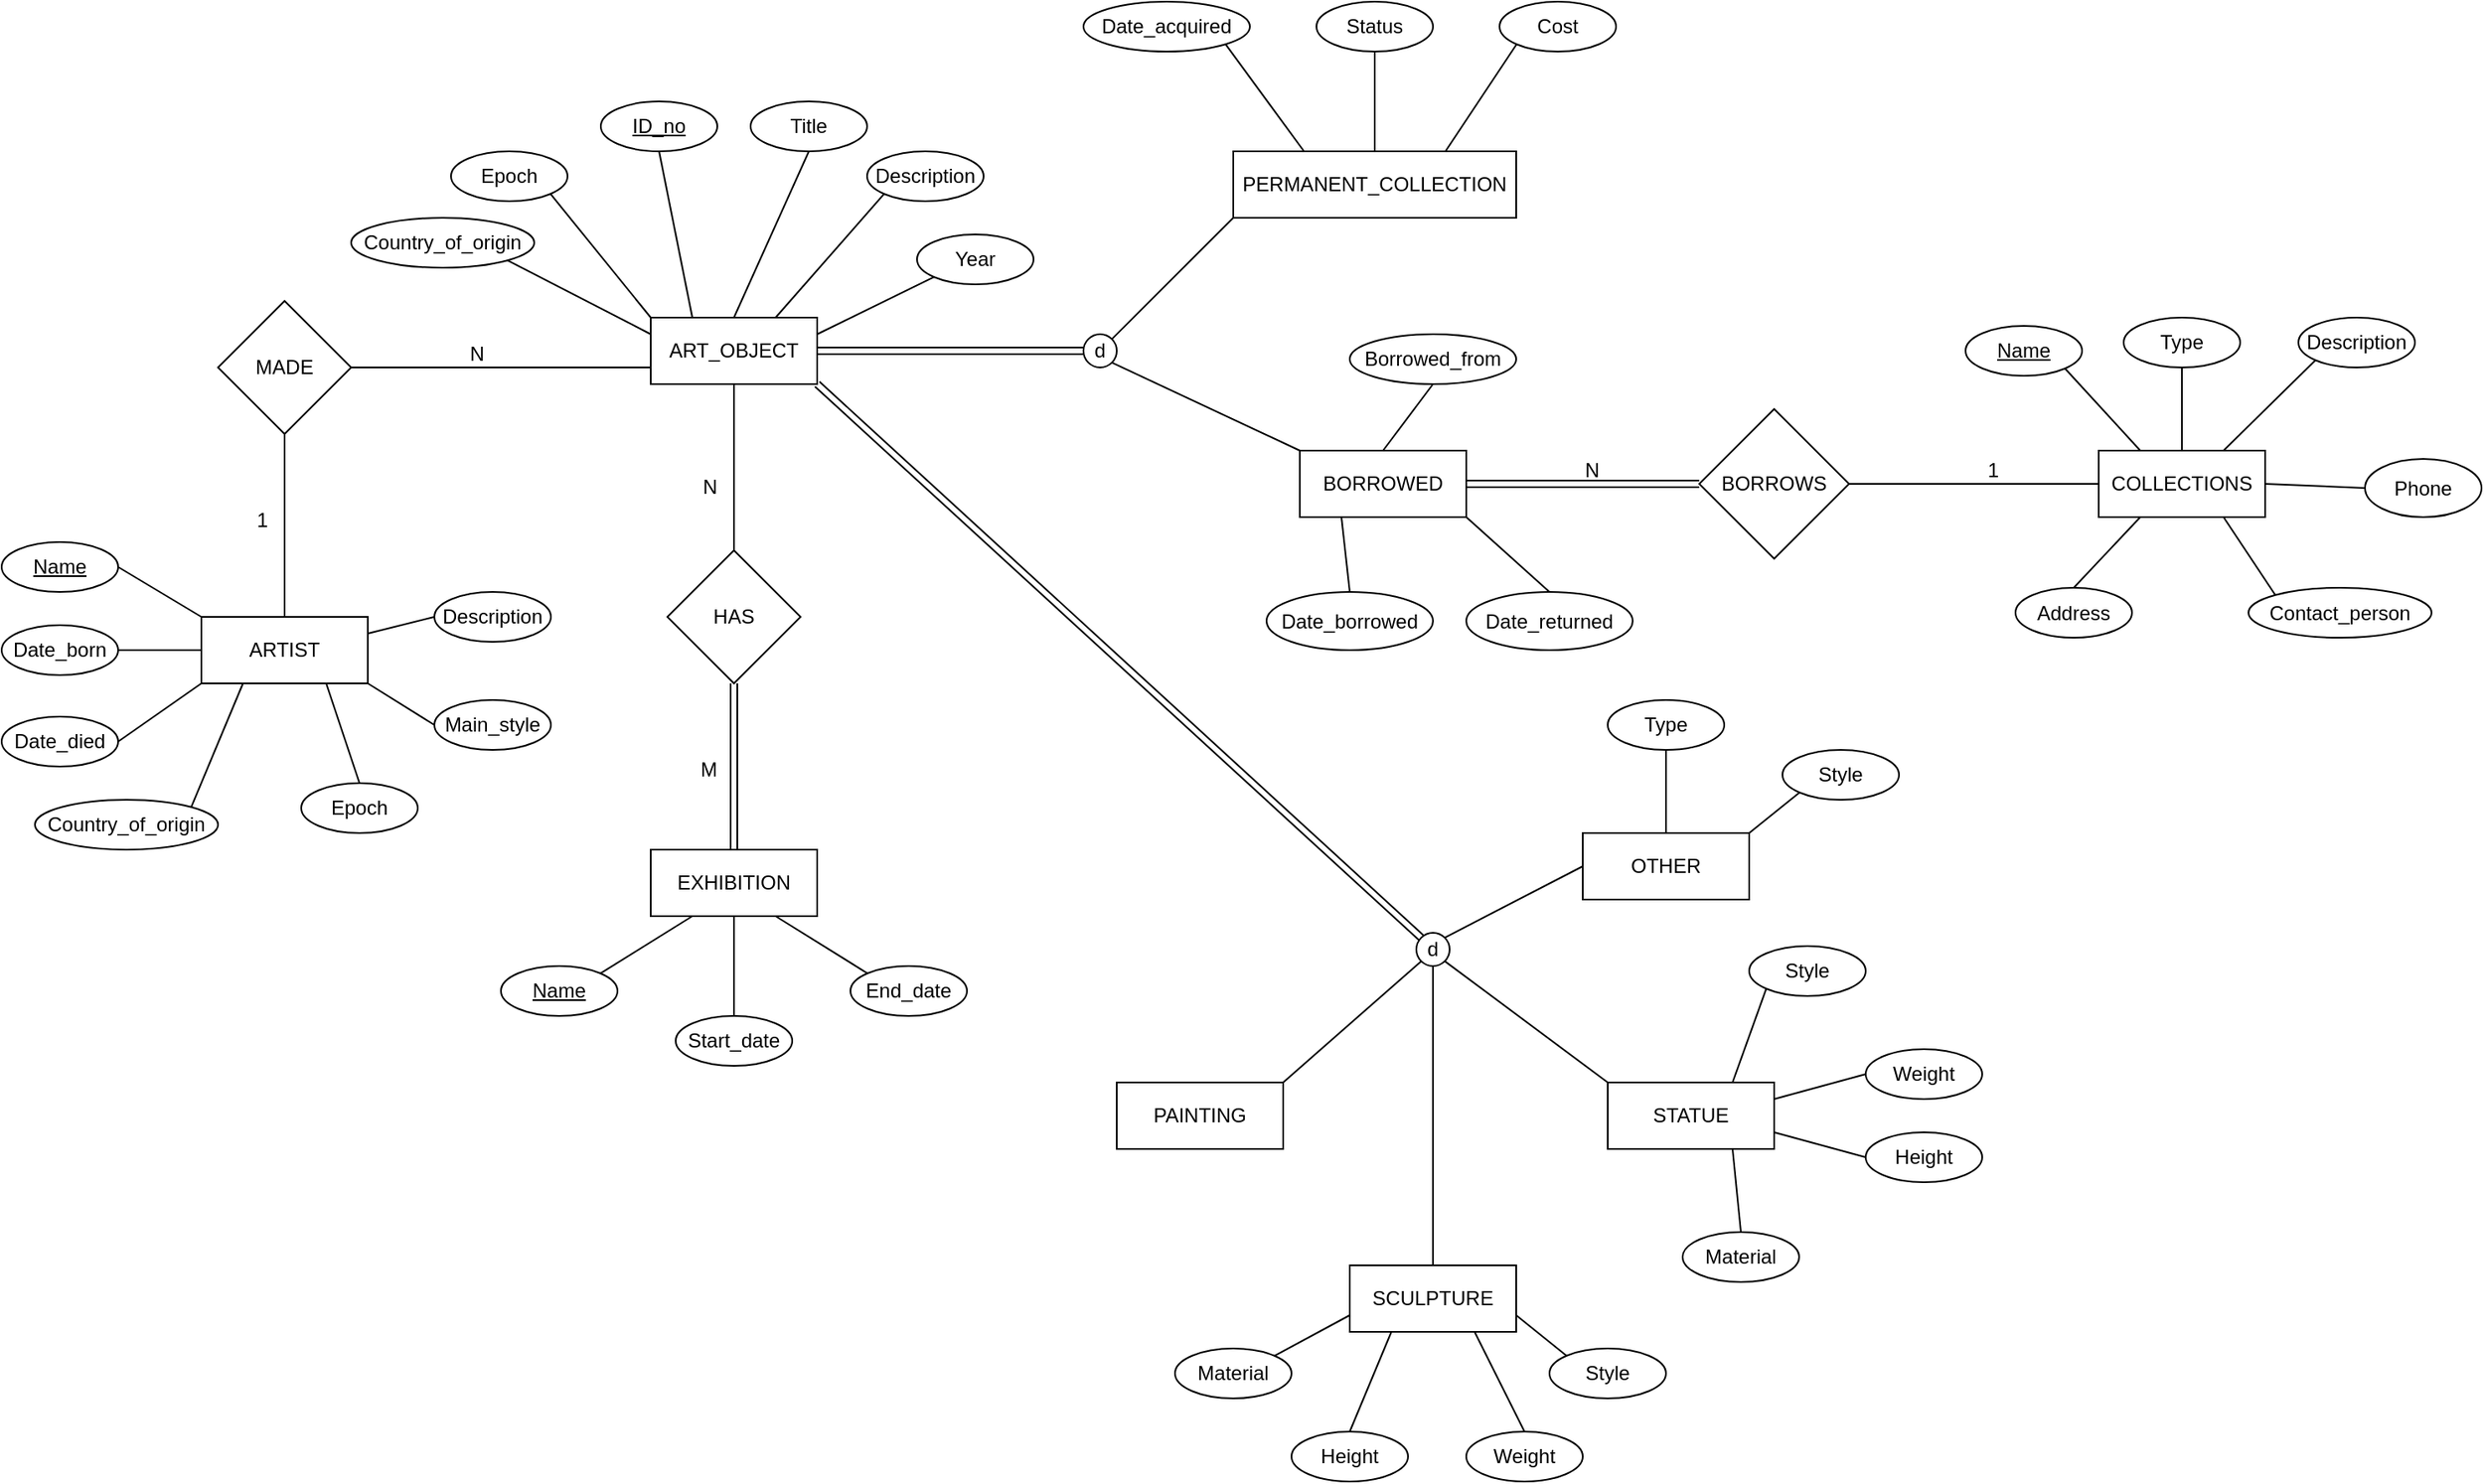 <mxfile>
    <diagram id="F1-E8T4RD7VsMiOD42gL" name="Page-1">
        <mxGraphModel dx="545" dy="332" grid="1" gridSize="10" guides="1" tooltips="1" connect="1" arrows="1" fold="1" page="1" pageScale="1.5" pageWidth="1100" pageHeight="850" math="0" shadow="0">
            <root>
                <mxCell id="0"/>
                <mxCell id="1" parent="0"/>
                <mxCell id="2" value="ART_OBJECT" style="whiteSpace=wrap;html=1;align=center;" vertex="1" parent="1">
                    <mxGeometry x="410" y="260" width="100" height="40" as="geometry"/>
                </mxCell>
                <mxCell id="3" value="ID_no" style="ellipse;whiteSpace=wrap;html=1;align=center;fontStyle=4;" vertex="1" parent="1">
                    <mxGeometry x="380" y="130" width="70" height="30" as="geometry"/>
                </mxCell>
                <mxCell id="4" value="Title" style="ellipse;whiteSpace=wrap;html=1;align=center;" vertex="1" parent="1">
                    <mxGeometry x="470" y="130" width="70" height="30" as="geometry"/>
                </mxCell>
                <mxCell id="5" value="Description" style="ellipse;whiteSpace=wrap;html=1;align=center;" vertex="1" parent="1">
                    <mxGeometry x="540" y="160" width="70" height="30" as="geometry"/>
                </mxCell>
                <mxCell id="6" value="Year" style="ellipse;whiteSpace=wrap;html=1;align=center;" vertex="1" parent="1">
                    <mxGeometry x="570" y="210" width="70" height="30" as="geometry"/>
                </mxCell>
                <mxCell id="7" value="Epoch" style="ellipse;whiteSpace=wrap;html=1;align=center;" vertex="1" parent="1">
                    <mxGeometry x="290" y="160" width="70" height="30" as="geometry"/>
                </mxCell>
                <mxCell id="8" value="Country_of_origin" style="ellipse;whiteSpace=wrap;html=1;align=center;" vertex="1" parent="1">
                    <mxGeometry x="230" y="200" width="110" height="30" as="geometry"/>
                </mxCell>
                <mxCell id="9" value="" style="endArrow=none;html=1;rounded=0;exitX=0.5;exitY=1;exitDx=0;exitDy=0;entryX=0.5;entryY=0;entryDx=0;entryDy=0;" edge="1" parent="1" source="4" target="2">
                    <mxGeometry relative="1" as="geometry">
                        <mxPoint x="390" y="250" as="sourcePoint"/>
                        <mxPoint x="550" y="250" as="targetPoint"/>
                    </mxGeometry>
                </mxCell>
                <mxCell id="10" value="" style="endArrow=none;html=1;rounded=0;exitX=0;exitY=1;exitDx=0;exitDy=0;entryX=0.75;entryY=0;entryDx=0;entryDy=0;" edge="1" parent="1" source="5" target="2">
                    <mxGeometry relative="1" as="geometry">
                        <mxPoint x="465" y="160" as="sourcePoint"/>
                        <mxPoint x="470" y="270" as="targetPoint"/>
                    </mxGeometry>
                </mxCell>
                <mxCell id="11" value="" style="endArrow=none;html=1;rounded=0;exitX=0;exitY=1;exitDx=0;exitDy=0;entryX=1;entryY=0.25;entryDx=0;entryDy=0;" edge="1" parent="1" source="6" target="2">
                    <mxGeometry relative="1" as="geometry">
                        <mxPoint x="510.196" y="195.583" as="sourcePoint"/>
                        <mxPoint x="495" y="270" as="targetPoint"/>
                    </mxGeometry>
                </mxCell>
                <mxCell id="12" value="" style="endArrow=none;html=1;rounded=0;exitX=0.5;exitY=1;exitDx=0;exitDy=0;entryX=0.25;entryY=0;entryDx=0;entryDy=0;" edge="1" parent="1" source="3" target="2">
                    <mxGeometry relative="1" as="geometry">
                        <mxPoint x="520.196" y="205.583" as="sourcePoint"/>
                        <mxPoint x="505" y="280" as="targetPoint"/>
                    </mxGeometry>
                </mxCell>
                <mxCell id="13" value="" style="endArrow=none;html=1;rounded=0;exitX=1;exitY=1;exitDx=0;exitDy=0;entryX=0;entryY=0;entryDx=0;entryDy=0;" edge="1" parent="1" source="7" target="2">
                    <mxGeometry relative="1" as="geometry">
                        <mxPoint x="530.196" y="215.583" as="sourcePoint"/>
                        <mxPoint x="515" y="290" as="targetPoint"/>
                    </mxGeometry>
                </mxCell>
                <mxCell id="14" value="" style="endArrow=none;html=1;rounded=0;exitX=1;exitY=1;exitDx=0;exitDy=0;entryX=0;entryY=0.25;entryDx=0;entryDy=0;" edge="1" parent="1" source="8" target="2">
                    <mxGeometry relative="1" as="geometry">
                        <mxPoint x="380.0" y="225" as="sourcePoint"/>
                        <mxPoint x="420" y="270" as="targetPoint"/>
                    </mxGeometry>
                </mxCell>
                <mxCell id="15" value="MADE" style="shape=rhombus;perimeter=rhombusPerimeter;whiteSpace=wrap;html=1;align=center;" vertex="1" parent="1">
                    <mxGeometry x="150" y="250" width="80" height="80" as="geometry"/>
                </mxCell>
                <mxCell id="17" value="" style="endArrow=none;html=1;rounded=0;entryX=0;entryY=0.75;entryDx=0;entryDy=0;exitX=1;exitY=0.5;exitDx=0;exitDy=0;" edge="1" parent="1" source="15" target="2">
                    <mxGeometry relative="1" as="geometry">
                        <mxPoint x="240" y="330" as="sourcePoint"/>
                        <mxPoint x="400" y="330" as="targetPoint"/>
                    </mxGeometry>
                </mxCell>
                <mxCell id="18" value="N" style="resizable=0;html=1;align=right;verticalAlign=bottom;" connectable="0" vertex="1" parent="17">
                    <mxGeometry x="1" relative="1" as="geometry">
                        <mxPoint x="-100" as="offset"/>
                    </mxGeometry>
                </mxCell>
                <mxCell id="20" value="ARTIST" style="whiteSpace=wrap;html=1;align=center;" vertex="1" parent="1">
                    <mxGeometry x="140" y="440" width="100" height="40" as="geometry"/>
                </mxCell>
                <mxCell id="21" value="" style="endArrow=none;html=1;rounded=0;exitX=0.5;exitY=1;exitDx=0;exitDy=0;entryX=0.5;entryY=0;entryDx=0;entryDy=0;" edge="1" parent="1" source="15" target="20">
                    <mxGeometry relative="1" as="geometry">
                        <mxPoint x="170" y="380" as="sourcePoint"/>
                        <mxPoint x="330" y="380" as="targetPoint"/>
                    </mxGeometry>
                </mxCell>
                <mxCell id="22" value="1" style="resizable=0;html=1;align=right;verticalAlign=bottom;" connectable="0" vertex="1" parent="21">
                    <mxGeometry x="1" relative="1" as="geometry">
                        <mxPoint x="-10" y="-50" as="offset"/>
                    </mxGeometry>
                </mxCell>
                <mxCell id="23" value="Name" style="ellipse;whiteSpace=wrap;html=1;align=center;fontStyle=4;" vertex="1" parent="1">
                    <mxGeometry x="20" y="395" width="70" height="30" as="geometry"/>
                </mxCell>
                <mxCell id="24" value="Date_born" style="ellipse;whiteSpace=wrap;html=1;align=center;" vertex="1" parent="1">
                    <mxGeometry x="20" y="445" width="70" height="30" as="geometry"/>
                </mxCell>
                <mxCell id="25" value="Date_died" style="ellipse;whiteSpace=wrap;html=1;align=center;" vertex="1" parent="1">
                    <mxGeometry x="20" y="500" width="70" height="30" as="geometry"/>
                </mxCell>
                <mxCell id="26" value="Country_of_origin" style="ellipse;whiteSpace=wrap;html=1;align=center;" vertex="1" parent="1">
                    <mxGeometry x="40" y="550" width="110" height="30" as="geometry"/>
                </mxCell>
                <mxCell id="27" value="Epoch" style="ellipse;whiteSpace=wrap;html=1;align=center;" vertex="1" parent="1">
                    <mxGeometry x="200" y="540" width="70" height="30" as="geometry"/>
                </mxCell>
                <mxCell id="28" value="Main_style" style="ellipse;whiteSpace=wrap;html=1;align=center;" vertex="1" parent="1">
                    <mxGeometry x="280" y="490" width="70" height="30" as="geometry"/>
                </mxCell>
                <mxCell id="29" value="Description" style="ellipse;whiteSpace=wrap;html=1;align=center;" vertex="1" parent="1">
                    <mxGeometry x="280" y="425" width="70" height="30" as="geometry"/>
                </mxCell>
                <mxCell id="30" value="" style="endArrow=none;html=1;rounded=0;exitX=1;exitY=0.5;exitDx=0;exitDy=0;entryX=0;entryY=0;entryDx=0;entryDy=0;" edge="1" parent="1" source="23" target="20">
                    <mxGeometry relative="1" as="geometry">
                        <mxPoint x="210" y="470" as="sourcePoint"/>
                        <mxPoint x="370" y="470" as="targetPoint"/>
                    </mxGeometry>
                </mxCell>
                <mxCell id="31" value="" style="endArrow=none;html=1;rounded=0;exitX=1;exitY=0.5;exitDx=0;exitDy=0;entryX=0;entryY=0.5;entryDx=0;entryDy=0;" edge="1" parent="1" source="24" target="20">
                    <mxGeometry relative="1" as="geometry">
                        <mxPoint x="100" y="420" as="sourcePoint"/>
                        <mxPoint x="150" y="450" as="targetPoint"/>
                    </mxGeometry>
                </mxCell>
                <mxCell id="32" value="" style="endArrow=none;html=1;rounded=0;entryX=0;entryY=1;entryDx=0;entryDy=0;exitX=1;exitY=0.5;exitDx=0;exitDy=0;" edge="1" parent="1" source="25" target="20">
                    <mxGeometry relative="1" as="geometry">
                        <mxPoint x="100" y="490" as="sourcePoint"/>
                        <mxPoint x="150" y="470" as="targetPoint"/>
                    </mxGeometry>
                </mxCell>
                <mxCell id="33" value="" style="endArrow=none;html=1;rounded=0;entryX=0.25;entryY=1;entryDx=0;entryDy=0;exitX=1;exitY=0;exitDx=0;exitDy=0;" edge="1" parent="1" source="26" target="20">
                    <mxGeometry relative="1" as="geometry">
                        <mxPoint x="100" y="525" as="sourcePoint"/>
                        <mxPoint x="150" y="490" as="targetPoint"/>
                    </mxGeometry>
                </mxCell>
                <mxCell id="34" value="" style="endArrow=none;html=1;rounded=0;entryX=0.75;entryY=1;entryDx=0;entryDy=0;exitX=0.5;exitY=0;exitDx=0;exitDy=0;" edge="1" parent="1" source="27" target="20">
                    <mxGeometry relative="1" as="geometry">
                        <mxPoint x="144.044" y="564.435" as="sourcePoint"/>
                        <mxPoint x="175" y="490" as="targetPoint"/>
                    </mxGeometry>
                </mxCell>
                <mxCell id="35" value="" style="endArrow=none;html=1;rounded=0;entryX=1;entryY=1;entryDx=0;entryDy=0;exitX=0;exitY=0.5;exitDx=0;exitDy=0;" edge="1" parent="1" source="28" target="20">
                    <mxGeometry relative="1" as="geometry">
                        <mxPoint x="245" y="550" as="sourcePoint"/>
                        <mxPoint x="225" y="490" as="targetPoint"/>
                    </mxGeometry>
                </mxCell>
                <mxCell id="36" value="" style="endArrow=none;html=1;rounded=0;entryX=1;entryY=0.25;entryDx=0;entryDy=0;exitX=0;exitY=0.5;exitDx=0;exitDy=0;" edge="1" parent="1" source="29" target="20">
                    <mxGeometry relative="1" as="geometry">
                        <mxPoint x="290" y="515" as="sourcePoint"/>
                        <mxPoint x="250" y="490" as="targetPoint"/>
                    </mxGeometry>
                </mxCell>
                <mxCell id="37" value="HAS" style="shape=rhombus;perimeter=rhombusPerimeter;whiteSpace=wrap;html=1;align=center;" vertex="1" parent="1">
                    <mxGeometry x="420" y="400" width="80" height="80" as="geometry"/>
                </mxCell>
                <mxCell id="38" value="" style="endArrow=none;html=1;rounded=0;entryX=0.5;entryY=1;entryDx=0;entryDy=0;exitX=0.5;exitY=0;exitDx=0;exitDy=0;" edge="1" parent="1" source="37" target="2">
                    <mxGeometry relative="1" as="geometry">
                        <mxPoint x="450" y="410" as="sourcePoint"/>
                        <mxPoint x="610" y="410" as="targetPoint"/>
                    </mxGeometry>
                </mxCell>
                <mxCell id="39" value="N" style="resizable=0;html=1;align=right;verticalAlign=bottom;" connectable="0" vertex="1" parent="38">
                    <mxGeometry x="1" relative="1" as="geometry">
                        <mxPoint x="-10" y="70" as="offset"/>
                    </mxGeometry>
                </mxCell>
                <mxCell id="42" value="" style="shape=link;html=1;rounded=0;exitX=0.5;exitY=1;exitDx=0;exitDy=0;" edge="1" parent="1" source="37">
                    <mxGeometry relative="1" as="geometry">
                        <mxPoint x="460" y="560" as="sourcePoint"/>
                        <mxPoint x="460" y="580" as="targetPoint"/>
                    </mxGeometry>
                </mxCell>
                <mxCell id="43" value="M" style="resizable=0;html=1;align=right;verticalAlign=bottom;" connectable="0" vertex="1" parent="42">
                    <mxGeometry x="1" relative="1" as="geometry">
                        <mxPoint x="-10" y="-40" as="offset"/>
                    </mxGeometry>
                </mxCell>
                <mxCell id="45" value="EXHIBITION" style="whiteSpace=wrap;html=1;align=center;" vertex="1" parent="1">
                    <mxGeometry x="410" y="580" width="100" height="40" as="geometry"/>
                </mxCell>
                <mxCell id="46" value="Name" style="ellipse;whiteSpace=wrap;html=1;align=center;fontStyle=4;" vertex="1" parent="1">
                    <mxGeometry x="320" y="650" width="70" height="30" as="geometry"/>
                </mxCell>
                <mxCell id="47" value="Start_date" style="ellipse;whiteSpace=wrap;html=1;align=center;" vertex="1" parent="1">
                    <mxGeometry x="425" y="680" width="70" height="30" as="geometry"/>
                </mxCell>
                <mxCell id="48" value="End_date" style="ellipse;whiteSpace=wrap;html=1;align=center;" vertex="1" parent="1">
                    <mxGeometry x="530" y="650" width="70" height="30" as="geometry"/>
                </mxCell>
                <mxCell id="50" value="" style="endArrow=none;html=1;rounded=0;exitX=0.5;exitY=1;exitDx=0;exitDy=0;entryX=0.5;entryY=0;entryDx=0;entryDy=0;" edge="1" parent="1" source="45" target="47">
                    <mxGeometry relative="1" as="geometry">
                        <mxPoint x="500" y="640" as="sourcePoint"/>
                        <mxPoint x="660" y="640" as="targetPoint"/>
                    </mxGeometry>
                </mxCell>
                <mxCell id="51" value="" style="endArrow=none;html=1;rounded=0;exitX=0.75;exitY=1;exitDx=0;exitDy=0;entryX=0;entryY=0;entryDx=0;entryDy=0;" edge="1" parent="1" source="45" target="48">
                    <mxGeometry relative="1" as="geometry">
                        <mxPoint x="470" y="630" as="sourcePoint"/>
                        <mxPoint x="470" y="690" as="targetPoint"/>
                    </mxGeometry>
                </mxCell>
                <mxCell id="52" value="" style="endArrow=none;html=1;rounded=0;exitX=0.25;exitY=1;exitDx=0;exitDy=0;entryX=1;entryY=0;entryDx=0;entryDy=0;" edge="1" parent="1" source="45" target="46">
                    <mxGeometry relative="1" as="geometry">
                        <mxPoint x="495" y="630" as="sourcePoint"/>
                        <mxPoint x="550.175" y="664.426" as="targetPoint"/>
                    </mxGeometry>
                </mxCell>
                <mxCell id="53" value="d" style="ellipse;whiteSpace=wrap;html=1;align=center;" vertex="1" parent="1">
                    <mxGeometry x="670" y="270" width="20" height="20" as="geometry"/>
                </mxCell>
                <mxCell id="56" value="" style="shape=link;html=1;rounded=0;exitX=1;exitY=0.5;exitDx=0;exitDy=0;entryX=0;entryY=0.5;entryDx=0;entryDy=0;" edge="1" parent="1" source="2" target="53">
                    <mxGeometry relative="1" as="geometry">
                        <mxPoint x="670" y="240" as="sourcePoint"/>
                        <mxPoint x="830" y="240" as="targetPoint"/>
                    </mxGeometry>
                </mxCell>
                <mxCell id="58" value="PERMANENT_COLLECTION" style="whiteSpace=wrap;html=1;align=center;" vertex="1" parent="1">
                    <mxGeometry x="760" y="160" width="170" height="40" as="geometry"/>
                </mxCell>
                <mxCell id="59" value="Date_acquired" style="ellipse;whiteSpace=wrap;html=1;align=center;" vertex="1" parent="1">
                    <mxGeometry x="670" y="70" width="100" height="30" as="geometry"/>
                </mxCell>
                <mxCell id="60" value="Status" style="ellipse;whiteSpace=wrap;html=1;align=center;" vertex="1" parent="1">
                    <mxGeometry x="810" y="70" width="70" height="30" as="geometry"/>
                </mxCell>
                <mxCell id="61" value="Cost" style="ellipse;whiteSpace=wrap;html=1;align=center;" vertex="1" parent="1">
                    <mxGeometry x="920" y="70" width="70" height="30" as="geometry"/>
                </mxCell>
                <mxCell id="62" value="" style="endArrow=none;html=1;rounded=0;exitX=1;exitY=1;exitDx=0;exitDy=0;entryX=0.25;entryY=0;entryDx=0;entryDy=0;" edge="1" parent="1" source="59" target="58">
                    <mxGeometry relative="1" as="geometry">
                        <mxPoint x="800" y="150" as="sourcePoint"/>
                        <mxPoint x="960" y="150" as="targetPoint"/>
                    </mxGeometry>
                </mxCell>
                <mxCell id="63" value="" style="endArrow=none;html=1;rounded=0;exitX=0.5;exitY=1;exitDx=0;exitDy=0;entryX=0.5;entryY=0;entryDx=0;entryDy=0;" edge="1" parent="1" source="60" target="58">
                    <mxGeometry relative="1" as="geometry">
                        <mxPoint x="765.432" y="105.584" as="sourcePoint"/>
                        <mxPoint x="812.5" y="170" as="targetPoint"/>
                    </mxGeometry>
                </mxCell>
                <mxCell id="64" value="" style="endArrow=none;html=1;rounded=0;exitX=0;exitY=1;exitDx=0;exitDy=0;entryX=0.75;entryY=0;entryDx=0;entryDy=0;" edge="1" parent="1" source="61" target="58">
                    <mxGeometry relative="1" as="geometry">
                        <mxPoint x="855" y="110" as="sourcePoint"/>
                        <mxPoint x="855" y="170" as="targetPoint"/>
                    </mxGeometry>
                </mxCell>
                <mxCell id="65" value="" style="endArrow=none;html=1;rounded=0;exitX=1;exitY=0;exitDx=0;exitDy=0;entryX=0;entryY=1;entryDx=0;entryDy=0;" edge="1" parent="1" source="53" target="58">
                    <mxGeometry relative="1" as="geometry">
                        <mxPoint x="760" y="210" as="sourcePoint"/>
                        <mxPoint x="920" y="210" as="targetPoint"/>
                    </mxGeometry>
                </mxCell>
                <mxCell id="66" value="BORROWED" style="whiteSpace=wrap;html=1;align=center;" vertex="1" parent="1">
                    <mxGeometry x="800" y="340" width="100" height="40" as="geometry"/>
                </mxCell>
                <mxCell id="67" value="" style="endArrow=none;html=1;rounded=0;exitX=1;exitY=1;exitDx=0;exitDy=0;entryX=0;entryY=0;entryDx=0;entryDy=0;" edge="1" parent="1" source="53" target="66">
                    <mxGeometry relative="1" as="geometry">
                        <mxPoint x="697.071" y="282.929" as="sourcePoint"/>
                        <mxPoint x="770" y="210" as="targetPoint"/>
                    </mxGeometry>
                </mxCell>
                <mxCell id="69" value="Borrowed_from" style="ellipse;whiteSpace=wrap;html=1;align=center;" vertex="1" parent="1">
                    <mxGeometry x="830" y="270" width="100" height="30" as="geometry"/>
                </mxCell>
                <mxCell id="70" value="Date_borrowed" style="ellipse;whiteSpace=wrap;html=1;align=center;" vertex="1" parent="1">
                    <mxGeometry x="780" y="425" width="100" height="35" as="geometry"/>
                </mxCell>
                <mxCell id="71" value="Date_returned" style="ellipse;whiteSpace=wrap;html=1;align=center;" vertex="1" parent="1">
                    <mxGeometry x="900" y="425" width="100" height="35" as="geometry"/>
                </mxCell>
                <mxCell id="72" value="" style="endArrow=none;html=1;rounded=0;exitX=0.5;exitY=1;exitDx=0;exitDy=0;entryX=0.5;entryY=0;entryDx=0;entryDy=0;" edge="1" parent="1" source="69" target="66">
                    <mxGeometry relative="1" as="geometry">
                        <mxPoint x="820" y="340" as="sourcePoint"/>
                        <mxPoint x="980" y="340" as="targetPoint"/>
                    </mxGeometry>
                </mxCell>
                <mxCell id="73" value="" style="endArrow=none;html=1;rounded=0;exitX=0.25;exitY=1;exitDx=0;exitDy=0;entryX=0.5;entryY=0;entryDx=0;entryDy=0;" edge="1" parent="1" source="66" target="70">
                    <mxGeometry relative="1" as="geometry">
                        <mxPoint x="890" y="310" as="sourcePoint"/>
                        <mxPoint x="860" y="350" as="targetPoint"/>
                    </mxGeometry>
                </mxCell>
                <mxCell id="74" value="" style="endArrow=none;html=1;rounded=0;exitX=1;exitY=1;exitDx=0;exitDy=0;entryX=0.5;entryY=0;entryDx=0;entryDy=0;" edge="1" parent="1" source="66" target="71">
                    <mxGeometry relative="1" as="geometry">
                        <mxPoint x="835" y="390" as="sourcePoint"/>
                        <mxPoint x="790" y="430" as="targetPoint"/>
                    </mxGeometry>
                </mxCell>
                <mxCell id="77" value="BORROWS" style="shape=rhombus;perimeter=rhombusPerimeter;whiteSpace=wrap;html=1;align=center;" vertex="1" parent="1">
                    <mxGeometry x="1040" y="315" width="90" height="90" as="geometry"/>
                </mxCell>
                <mxCell id="78" value="" style="shape=link;html=1;rounded=0;exitX=1;exitY=0.5;exitDx=0;exitDy=0;entryX=0;entryY=0.5;entryDx=0;entryDy=0;" edge="1" parent="1" source="66" target="77">
                    <mxGeometry relative="1" as="geometry">
                        <mxPoint x="1130" y="315" as="sourcePoint"/>
                        <mxPoint x="1290" y="315" as="targetPoint"/>
                    </mxGeometry>
                </mxCell>
                <mxCell id="79" value="N" style="resizable=0;html=1;align=right;verticalAlign=bottom;" connectable="0" vertex="1" parent="78">
                    <mxGeometry x="1" relative="1" as="geometry">
                        <mxPoint x="-60" as="offset"/>
                    </mxGeometry>
                </mxCell>
                <mxCell id="80" value="COLLECTIONS" style="whiteSpace=wrap;html=1;align=center;" vertex="1" parent="1">
                    <mxGeometry x="1280" y="340" width="100" height="40" as="geometry"/>
                </mxCell>
                <mxCell id="81" value="" style="endArrow=none;html=1;rounded=0;entryX=0;entryY=0.5;entryDx=0;entryDy=0;exitX=1;exitY=0.5;exitDx=0;exitDy=0;" edge="1" parent="1" source="77" target="80">
                    <mxGeometry relative="1" as="geometry">
                        <mxPoint x="1150" y="380" as="sourcePoint"/>
                        <mxPoint x="1240" y="359.67" as="targetPoint"/>
                    </mxGeometry>
                </mxCell>
                <mxCell id="82" value="1" style="resizable=0;html=1;align=right;verticalAlign=bottom;" connectable="0" vertex="1" parent="81">
                    <mxGeometry x="1" relative="1" as="geometry">
                        <mxPoint x="-60" as="offset"/>
                    </mxGeometry>
                </mxCell>
                <mxCell id="83" value="Name" style="ellipse;whiteSpace=wrap;html=1;align=center;fontStyle=4;" vertex="1" parent="1">
                    <mxGeometry x="1200" y="265" width="70" height="30" as="geometry"/>
                </mxCell>
                <mxCell id="84" value="Type" style="ellipse;whiteSpace=wrap;html=1;align=center;" vertex="1" parent="1">
                    <mxGeometry x="1295" y="260" width="70" height="30" as="geometry"/>
                </mxCell>
                <mxCell id="85" value="Description" style="ellipse;whiteSpace=wrap;html=1;align=center;" vertex="1" parent="1">
                    <mxGeometry x="1400" y="260" width="70" height="30" as="geometry"/>
                </mxCell>
                <mxCell id="86" value="Phone" style="ellipse;whiteSpace=wrap;html=1;align=center;" vertex="1" parent="1">
                    <mxGeometry x="1440" y="345" width="70" height="35" as="geometry"/>
                </mxCell>
                <mxCell id="87" value="Contact_person" style="ellipse;whiteSpace=wrap;html=1;align=center;" vertex="1" parent="1">
                    <mxGeometry x="1370" y="422.5" width="110" height="30" as="geometry"/>
                </mxCell>
                <mxCell id="88" value="Address" style="ellipse;whiteSpace=wrap;html=1;align=center;" vertex="1" parent="1">
                    <mxGeometry x="1230" y="422.5" width="70" height="30" as="geometry"/>
                </mxCell>
                <mxCell id="89" value="" style="endArrow=none;html=1;rounded=0;exitX=1;exitY=1;exitDx=0;exitDy=0;entryX=0.25;entryY=0;entryDx=0;entryDy=0;" edge="1" parent="1" source="83" target="80">
                    <mxGeometry relative="1" as="geometry">
                        <mxPoint x="1250" y="380" as="sourcePoint"/>
                        <mxPoint x="1410" y="380" as="targetPoint"/>
                    </mxGeometry>
                </mxCell>
                <mxCell id="90" value="" style="endArrow=none;html=1;rounded=0;exitX=0.5;exitY=1;exitDx=0;exitDy=0;entryX=0.5;entryY=0;entryDx=0;entryDy=0;" edge="1" parent="1" source="84" target="80">
                    <mxGeometry relative="1" as="geometry">
                        <mxPoint x="1279.749" y="295.607" as="sourcePoint"/>
                        <mxPoint x="1315" y="350" as="targetPoint"/>
                    </mxGeometry>
                </mxCell>
                <mxCell id="91" value="" style="endArrow=none;html=1;rounded=0;exitX=0;exitY=1;exitDx=0;exitDy=0;entryX=0.75;entryY=0;entryDx=0;entryDy=0;" edge="1" parent="1" source="85" target="80">
                    <mxGeometry relative="1" as="geometry">
                        <mxPoint x="1345" y="300" as="sourcePoint"/>
                        <mxPoint x="1340" y="350" as="targetPoint"/>
                    </mxGeometry>
                </mxCell>
                <mxCell id="92" value="" style="endArrow=none;html=1;rounded=0;exitX=0;exitY=0.5;exitDx=0;exitDy=0;entryX=1;entryY=0.5;entryDx=0;entryDy=0;" edge="1" parent="1" source="86" target="80">
                    <mxGeometry relative="1" as="geometry">
                        <mxPoint x="1420.251" y="295.607" as="sourcePoint"/>
                        <mxPoint x="1365" y="350" as="targetPoint"/>
                    </mxGeometry>
                </mxCell>
                <mxCell id="93" value="" style="endArrow=none;html=1;rounded=0;exitX=0;exitY=0;exitDx=0;exitDy=0;entryX=0.75;entryY=1;entryDx=0;entryDy=0;" edge="1" parent="1" source="87" target="80">
                    <mxGeometry relative="1" as="geometry">
                        <mxPoint x="1450" y="372.5" as="sourcePoint"/>
                        <mxPoint x="1390" y="370" as="targetPoint"/>
                    </mxGeometry>
                </mxCell>
                <mxCell id="94" value="" style="endArrow=none;html=1;rounded=0;exitX=0.25;exitY=1;exitDx=0;exitDy=0;entryX=0.5;entryY=0;entryDx=0;entryDy=0;" edge="1" parent="1" source="80" target="88">
                    <mxGeometry relative="1" as="geometry">
                        <mxPoint x="1396.109" y="436.893" as="sourcePoint"/>
                        <mxPoint x="1365" y="390" as="targetPoint"/>
                    </mxGeometry>
                </mxCell>
                <mxCell id="95" value="d" style="ellipse;whiteSpace=wrap;html=1;align=center;" vertex="1" parent="1">
                    <mxGeometry x="870" y="630" width="20" height="20" as="geometry"/>
                </mxCell>
                <mxCell id="96" value="" style="shape=link;html=1;rounded=0;exitX=1;exitY=1;exitDx=0;exitDy=0;entryX=0;entryY=0;entryDx=0;entryDy=0;" edge="1" parent="1" source="2" target="95">
                    <mxGeometry relative="1" as="geometry">
                        <mxPoint x="520" y="290" as="sourcePoint"/>
                        <mxPoint x="680" y="290" as="targetPoint"/>
                    </mxGeometry>
                </mxCell>
                <mxCell id="97" value="OTHER" style="whiteSpace=wrap;html=1;align=center;" vertex="1" parent="1">
                    <mxGeometry x="970" y="570" width="100" height="40" as="geometry"/>
                </mxCell>
                <mxCell id="98" value="STATUE" style="whiteSpace=wrap;html=1;align=center;" vertex="1" parent="1">
                    <mxGeometry x="985" y="720" width="100" height="40" as="geometry"/>
                </mxCell>
                <mxCell id="99" value="SCULPTURE" style="whiteSpace=wrap;html=1;align=center;" vertex="1" parent="1">
                    <mxGeometry x="830" y="830" width="100" height="40" as="geometry"/>
                </mxCell>
                <mxCell id="100" value="PAINTING" style="whiteSpace=wrap;html=1;align=center;" vertex="1" parent="1">
                    <mxGeometry x="690" y="720" width="100" height="40" as="geometry"/>
                </mxCell>
                <mxCell id="101" value="" style="endArrow=none;html=1;rounded=0;entryX=0;entryY=0.5;entryDx=0;entryDy=0;exitX=1;exitY=0;exitDx=0;exitDy=0;" edge="1" parent="1" source="95" target="97">
                    <mxGeometry relative="1" as="geometry">
                        <mxPoint x="860" y="670" as="sourcePoint"/>
                        <mxPoint x="1020" y="670" as="targetPoint"/>
                    </mxGeometry>
                </mxCell>
                <mxCell id="102" value="" style="endArrow=none;html=1;rounded=0;entryX=0;entryY=0;entryDx=0;entryDy=0;exitX=1;exitY=1;exitDx=0;exitDy=0;" edge="1" parent="1" source="95" target="98">
                    <mxGeometry relative="1" as="geometry">
                        <mxPoint x="897.071" y="642.929" as="sourcePoint"/>
                        <mxPoint x="980" y="600" as="targetPoint"/>
                    </mxGeometry>
                </mxCell>
                <mxCell id="103" value="" style="endArrow=none;html=1;rounded=0;entryX=0.5;entryY=0;entryDx=0;entryDy=0;exitX=0.5;exitY=1;exitDx=0;exitDy=0;" edge="1" parent="1" source="95" target="99">
                    <mxGeometry relative="1" as="geometry">
                        <mxPoint x="897.071" y="657.071" as="sourcePoint"/>
                        <mxPoint x="970" y="730" as="targetPoint"/>
                    </mxGeometry>
                </mxCell>
                <mxCell id="104" value="" style="endArrow=none;html=1;rounded=0;entryX=1;entryY=0;entryDx=0;entryDy=0;exitX=0;exitY=1;exitDx=0;exitDy=0;" edge="1" parent="1" source="95" target="100">
                    <mxGeometry relative="1" as="geometry">
                        <mxPoint x="890" y="660" as="sourcePoint"/>
                        <mxPoint x="890" y="810" as="targetPoint"/>
                    </mxGeometry>
                </mxCell>
                <mxCell id="105" value="Type" style="ellipse;whiteSpace=wrap;html=1;align=center;" vertex="1" parent="1">
                    <mxGeometry x="985" y="490" width="70" height="30" as="geometry"/>
                </mxCell>
                <mxCell id="106" value="Style" style="ellipse;whiteSpace=wrap;html=1;align=center;" vertex="1" parent="1">
                    <mxGeometry x="1090" y="520" width="70" height="30" as="geometry"/>
                </mxCell>
                <mxCell id="107" value="" style="endArrow=none;html=1;rounded=0;exitX=0.5;exitY=0;exitDx=0;exitDy=0;entryX=0.5;entryY=1;entryDx=0;entryDy=0;" edge="1" parent="1" source="97" target="105">
                    <mxGeometry relative="1" as="geometry">
                        <mxPoint x="1070" y="570" as="sourcePoint"/>
                        <mxPoint x="1230" y="570" as="targetPoint"/>
                    </mxGeometry>
                </mxCell>
                <mxCell id="108" value="" style="endArrow=none;html=1;rounded=0;exitX=1;exitY=0;exitDx=0;exitDy=0;entryX=0;entryY=1;entryDx=0;entryDy=0;" edge="1" parent="1" source="97" target="106">
                    <mxGeometry relative="1" as="geometry">
                        <mxPoint x="1030" y="580" as="sourcePoint"/>
                        <mxPoint x="1045" y="520" as="targetPoint"/>
                    </mxGeometry>
                </mxCell>
                <mxCell id="109" value="Style" style="ellipse;whiteSpace=wrap;html=1;align=center;" vertex="1" parent="1">
                    <mxGeometry x="1070" y="638" width="70" height="30" as="geometry"/>
                </mxCell>
                <mxCell id="110" value="Weight" style="ellipse;whiteSpace=wrap;html=1;align=center;" vertex="1" parent="1">
                    <mxGeometry x="1140" y="700" width="70" height="30" as="geometry"/>
                </mxCell>
                <mxCell id="111" value="Height" style="ellipse;whiteSpace=wrap;html=1;align=center;" vertex="1" parent="1">
                    <mxGeometry x="1140" y="750" width="70" height="30" as="geometry"/>
                </mxCell>
                <mxCell id="112" value="Material" style="ellipse;whiteSpace=wrap;html=1;align=center;" vertex="1" parent="1">
                    <mxGeometry x="1030" y="810" width="70" height="30" as="geometry"/>
                </mxCell>
                <mxCell id="113" value="" style="endArrow=none;html=1;rounded=0;exitX=0.5;exitY=0;exitDx=0;exitDy=0;entryX=0.75;entryY=1;entryDx=0;entryDy=0;" edge="1" parent="1" source="112" target="98">
                    <mxGeometry relative="1" as="geometry">
                        <mxPoint x="1050" y="770" as="sourcePoint"/>
                        <mxPoint x="1210" y="770" as="targetPoint"/>
                    </mxGeometry>
                </mxCell>
                <mxCell id="114" value="" style="endArrow=none;html=1;rounded=0;exitX=0;exitY=0.5;exitDx=0;exitDy=0;entryX=1;entryY=0.75;entryDx=0;entryDy=0;" edge="1" parent="1" source="111" target="98">
                    <mxGeometry relative="1" as="geometry">
                        <mxPoint x="1075" y="820" as="sourcePoint"/>
                        <mxPoint x="1070" y="770" as="targetPoint"/>
                    </mxGeometry>
                </mxCell>
                <mxCell id="115" value="" style="endArrow=none;html=1;rounded=0;exitX=0;exitY=0.5;exitDx=0;exitDy=0;entryX=1;entryY=0.25;entryDx=0;entryDy=0;" edge="1" parent="1" source="110" target="98">
                    <mxGeometry relative="1" as="geometry">
                        <mxPoint x="1140.0" y="795" as="sourcePoint"/>
                        <mxPoint x="1095" y="770" as="targetPoint"/>
                    </mxGeometry>
                </mxCell>
                <mxCell id="116" value="" style="endArrow=none;html=1;rounded=0;exitX=0;exitY=1;exitDx=0;exitDy=0;entryX=0.75;entryY=0;entryDx=0;entryDy=0;" edge="1" parent="1" source="109" target="98">
                    <mxGeometry relative="1" as="geometry">
                        <mxPoint x="1150.0" y="725" as="sourcePoint"/>
                        <mxPoint x="1095" y="740" as="targetPoint"/>
                    </mxGeometry>
                </mxCell>
                <mxCell id="117" value="Style" style="ellipse;whiteSpace=wrap;html=1;align=center;" vertex="1" parent="1">
                    <mxGeometry x="950" y="880" width="70" height="30" as="geometry"/>
                </mxCell>
                <mxCell id="118" value="Weight" style="ellipse;whiteSpace=wrap;html=1;align=center;" vertex="1" parent="1">
                    <mxGeometry x="900" y="930" width="70" height="30" as="geometry"/>
                </mxCell>
                <mxCell id="119" value="Height" style="ellipse;whiteSpace=wrap;html=1;align=center;" vertex="1" parent="1">
                    <mxGeometry x="795" y="930" width="70" height="30" as="geometry"/>
                </mxCell>
                <mxCell id="120" value="Material" style="ellipse;whiteSpace=wrap;html=1;align=center;" vertex="1" parent="1">
                    <mxGeometry x="725" y="880" width="70" height="30" as="geometry"/>
                </mxCell>
                <mxCell id="121" value="" style="endArrow=none;html=1;rounded=0;exitX=1;exitY=0;exitDx=0;exitDy=0;entryX=0;entryY=0.75;entryDx=0;entryDy=0;" edge="1" parent="1" source="120" target="99">
                    <mxGeometry relative="1" as="geometry">
                        <mxPoint x="800" y="840" as="sourcePoint"/>
                        <mxPoint x="960" y="840" as="targetPoint"/>
                    </mxGeometry>
                </mxCell>
                <mxCell id="122" value="" style="endArrow=none;html=1;rounded=0;exitX=0.5;exitY=0;exitDx=0;exitDy=0;entryX=0.25;entryY=1;entryDx=0;entryDy=0;" edge="1" parent="1" source="119" target="99">
                    <mxGeometry relative="1" as="geometry">
                        <mxPoint x="794.967" y="894.488" as="sourcePoint"/>
                        <mxPoint x="840" y="870" as="targetPoint"/>
                    </mxGeometry>
                </mxCell>
                <mxCell id="123" value="" style="endArrow=none;html=1;rounded=0;exitX=0.5;exitY=0;exitDx=0;exitDy=0;entryX=0.75;entryY=1;entryDx=0;entryDy=0;" edge="1" parent="1" source="118" target="99">
                    <mxGeometry relative="1" as="geometry">
                        <mxPoint x="840" y="940.0" as="sourcePoint"/>
                        <mxPoint x="865" y="880" as="targetPoint"/>
                    </mxGeometry>
                </mxCell>
                <mxCell id="124" value="" style="endArrow=none;html=1;rounded=0;exitX=0;exitY=0;exitDx=0;exitDy=0;entryX=1;entryY=0.75;entryDx=0;entryDy=0;" edge="1" parent="1" source="117" target="99">
                    <mxGeometry relative="1" as="geometry">
                        <mxPoint x="945" y="940.0" as="sourcePoint"/>
                        <mxPoint x="915" y="880" as="targetPoint"/>
                    </mxGeometry>
                </mxCell>
            </root>
        </mxGraphModel>
    </diagram>
</mxfile>